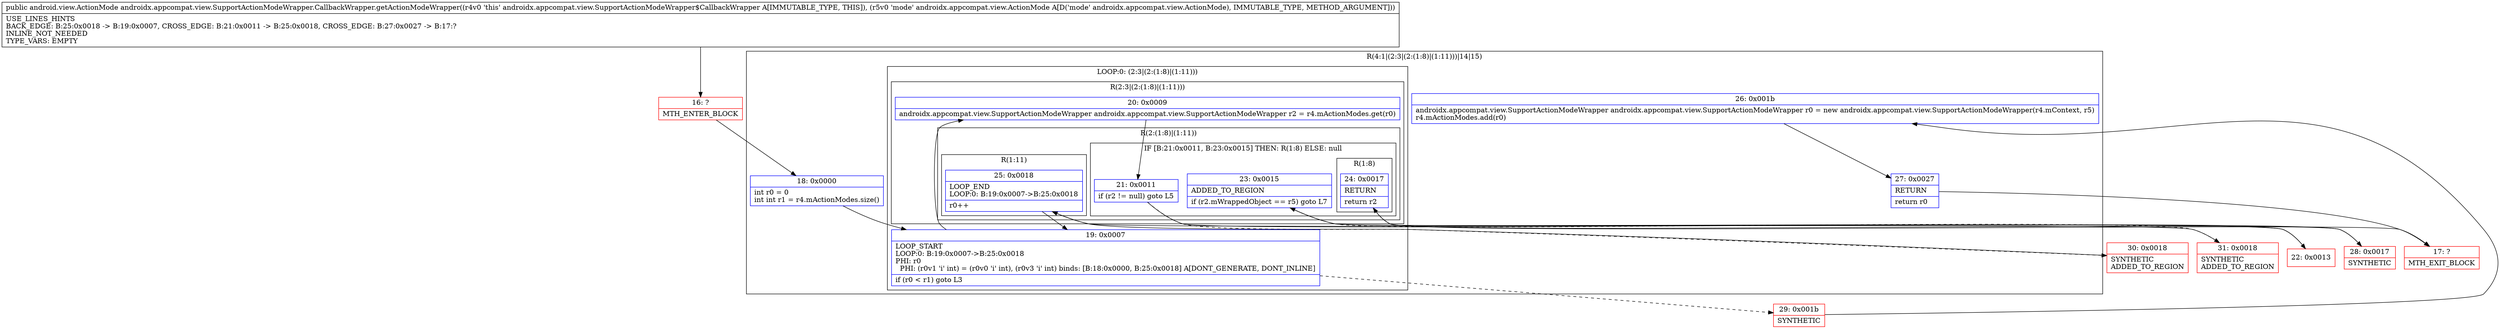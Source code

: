 digraph "CFG forandroidx.appcompat.view.SupportActionModeWrapper.CallbackWrapper.getActionModeWrapper(Landroidx\/appcompat\/view\/ActionMode;)Landroid\/view\/ActionMode;" {
subgraph cluster_Region_1476964279 {
label = "R(4:1|(2:3|(2:(1:8)|(1:11)))|14|15)";
node [shape=record,color=blue];
Node_18 [shape=record,label="{18\:\ 0x0000|int r0 = 0\lint int r1 = r4.mActionModes.size()\l}"];
subgraph cluster_LoopRegion_1008209837 {
label = "LOOP:0: (2:3|(2:(1:8)|(1:11)))";
node [shape=record,color=blue];
Node_19 [shape=record,label="{19\:\ 0x0007|LOOP_START\lLOOP:0: B:19:0x0007\-\>B:25:0x0018\lPHI: r0 \l  PHI: (r0v1 'i' int) = (r0v0 'i' int), (r0v3 'i' int) binds: [B:18:0x0000, B:25:0x0018] A[DONT_GENERATE, DONT_INLINE]\l|if (r0 \< r1) goto L3\l}"];
subgraph cluster_Region_65720704 {
label = "R(2:3|(2:(1:8)|(1:11)))";
node [shape=record,color=blue];
Node_20 [shape=record,label="{20\:\ 0x0009|androidx.appcompat.view.SupportActionModeWrapper androidx.appcompat.view.SupportActionModeWrapper r2 = r4.mActionModes.get(r0)\l}"];
subgraph cluster_Region_146431267 {
label = "R(2:(1:8)|(1:11))";
node [shape=record,color=blue];
subgraph cluster_IfRegion_511877981 {
label = "IF [B:21:0x0011, B:23:0x0015] THEN: R(1:8) ELSE: null";
node [shape=record,color=blue];
Node_21 [shape=record,label="{21\:\ 0x0011|if (r2 != null) goto L5\l}"];
Node_23 [shape=record,label="{23\:\ 0x0015|ADDED_TO_REGION\l|if (r2.mWrappedObject == r5) goto L7\l}"];
subgraph cluster_Region_1654370887 {
label = "R(1:8)";
node [shape=record,color=blue];
Node_24 [shape=record,label="{24\:\ 0x0017|RETURN\l|return r2\l}"];
}
}
subgraph cluster_Region_110563581 {
label = "R(1:11)";
node [shape=record,color=blue];
Node_25 [shape=record,label="{25\:\ 0x0018|LOOP_END\lLOOP:0: B:19:0x0007\-\>B:25:0x0018\l|r0++\l}"];
}
}
}
}
Node_26 [shape=record,label="{26\:\ 0x001b|androidx.appcompat.view.SupportActionModeWrapper androidx.appcompat.view.SupportActionModeWrapper r0 = new androidx.appcompat.view.SupportActionModeWrapper(r4.mContext, r5)\lr4.mActionModes.add(r0)\l}"];
Node_27 [shape=record,label="{27\:\ 0x0027|RETURN\l|return r0\l}"];
}
Node_16 [shape=record,color=red,label="{16\:\ ?|MTH_ENTER_BLOCK\l}"];
Node_22 [shape=record,color=red,label="{22\:\ 0x0013}"];
Node_28 [shape=record,color=red,label="{28\:\ 0x0017|SYNTHETIC\l}"];
Node_17 [shape=record,color=red,label="{17\:\ ?|MTH_EXIT_BLOCK\l}"];
Node_31 [shape=record,color=red,label="{31\:\ 0x0018|SYNTHETIC\lADDED_TO_REGION\l}"];
Node_30 [shape=record,color=red,label="{30\:\ 0x0018|SYNTHETIC\lADDED_TO_REGION\l}"];
Node_29 [shape=record,color=red,label="{29\:\ 0x001b|SYNTHETIC\l}"];
MethodNode[shape=record,label="{public android.view.ActionMode androidx.appcompat.view.SupportActionModeWrapper.CallbackWrapper.getActionModeWrapper((r4v0 'this' androidx.appcompat.view.SupportActionModeWrapper$CallbackWrapper A[IMMUTABLE_TYPE, THIS]), (r5v0 'mode' androidx.appcompat.view.ActionMode A[D('mode' androidx.appcompat.view.ActionMode), IMMUTABLE_TYPE, METHOD_ARGUMENT]))  | USE_LINES_HINTS\lBACK_EDGE: B:25:0x0018 \-\> B:19:0x0007, CROSS_EDGE: B:21:0x0011 \-\> B:25:0x0018, CROSS_EDGE: B:27:0x0027 \-\> B:17:?\lINLINE_NOT_NEEDED\lTYPE_VARS: EMPTY\l}"];
MethodNode -> Node_16;Node_18 -> Node_19;
Node_19 -> Node_20;
Node_19 -> Node_29[style=dashed];
Node_20 -> Node_21;
Node_21 -> Node_22;
Node_21 -> Node_30[style=dashed];
Node_23 -> Node_28;
Node_23 -> Node_31[style=dashed];
Node_24 -> Node_17;
Node_25 -> Node_19;
Node_26 -> Node_27;
Node_27 -> Node_17;
Node_16 -> Node_18;
Node_22 -> Node_23;
Node_28 -> Node_24;
Node_31 -> Node_25;
Node_30 -> Node_25;
Node_29 -> Node_26;
}

